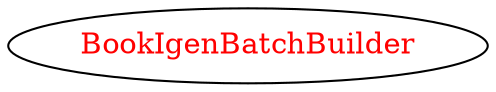 digraph dependencyGraph {
 concentrate=true;
 ranksep="2.0";
 rankdir="LR"; 
 splines="ortho";
"BookIgenBatchBuilder" [fontcolor="red"];
}